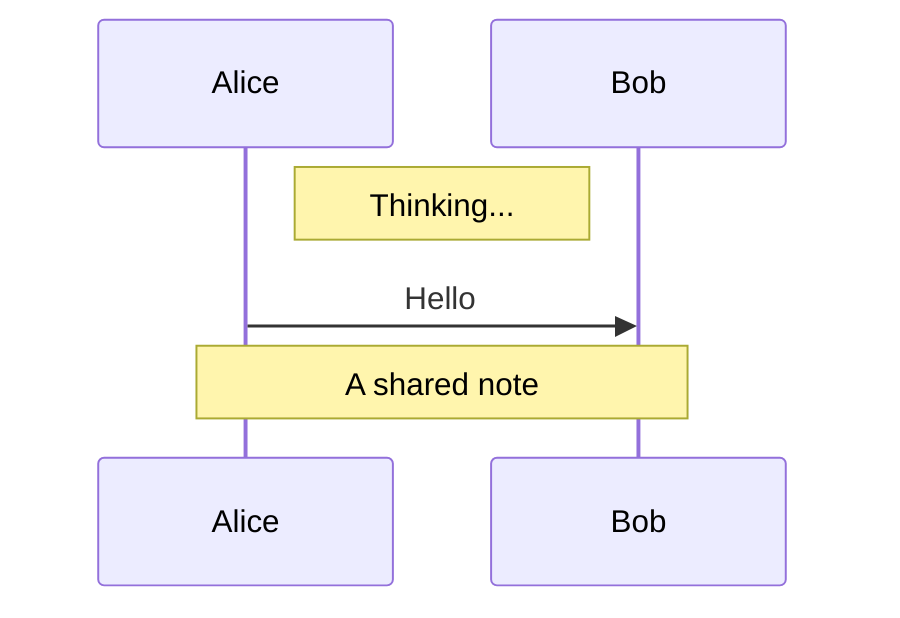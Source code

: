 sequenceDiagram
  participant Alice
  participant Bob
  Note right of Alice: Thinking...
  Alice->>Bob: Hello
  Note over Alice,Bob: A shared note